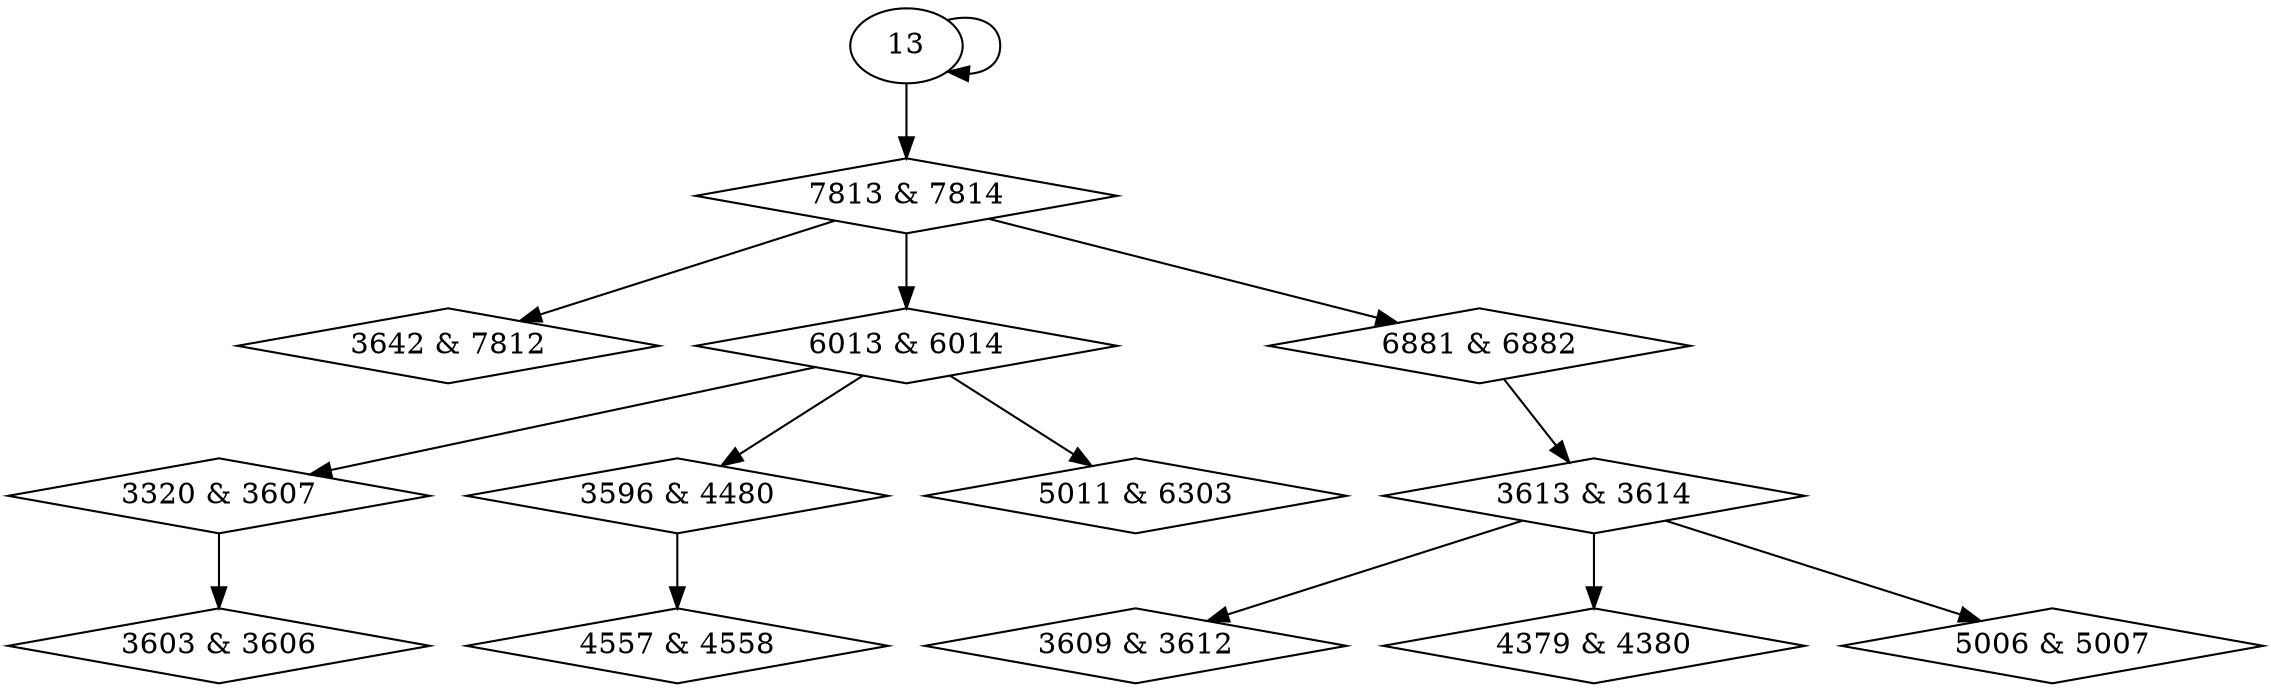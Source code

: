 digraph {
0 [label = "3320 & 3607", shape = diamond];
1 [label = "3596 & 4480", shape = diamond];
2 [label = "3603 & 3606", shape = diamond];
3 [label = "3609 & 3612", shape = diamond];
4 [label = "3613 & 3614", shape = diamond];
5 [label = "3642 & 7812", shape = diamond];
6 [label = "4379 & 4380", shape = diamond];
7 [label = "4557 & 4558", shape = diamond];
8 [label = "5006 & 5007", shape = diamond];
9 [label = "5011 & 6303", shape = diamond];
10 [label = "6013 & 6014", shape = diamond];
11 [label = "6881 & 6882", shape = diamond];
12 [label = "7813 & 7814", shape = diamond];
10 -> 0;
10 -> 1;
0 -> 2;
4 -> 3;
11 -> 4;
12 -> 5;
4 -> 6;
1 -> 7;
4 -> 8;
10 -> 9;
12 -> 10;
12 -> 11;
13 -> 12;
13 -> 13;
}
